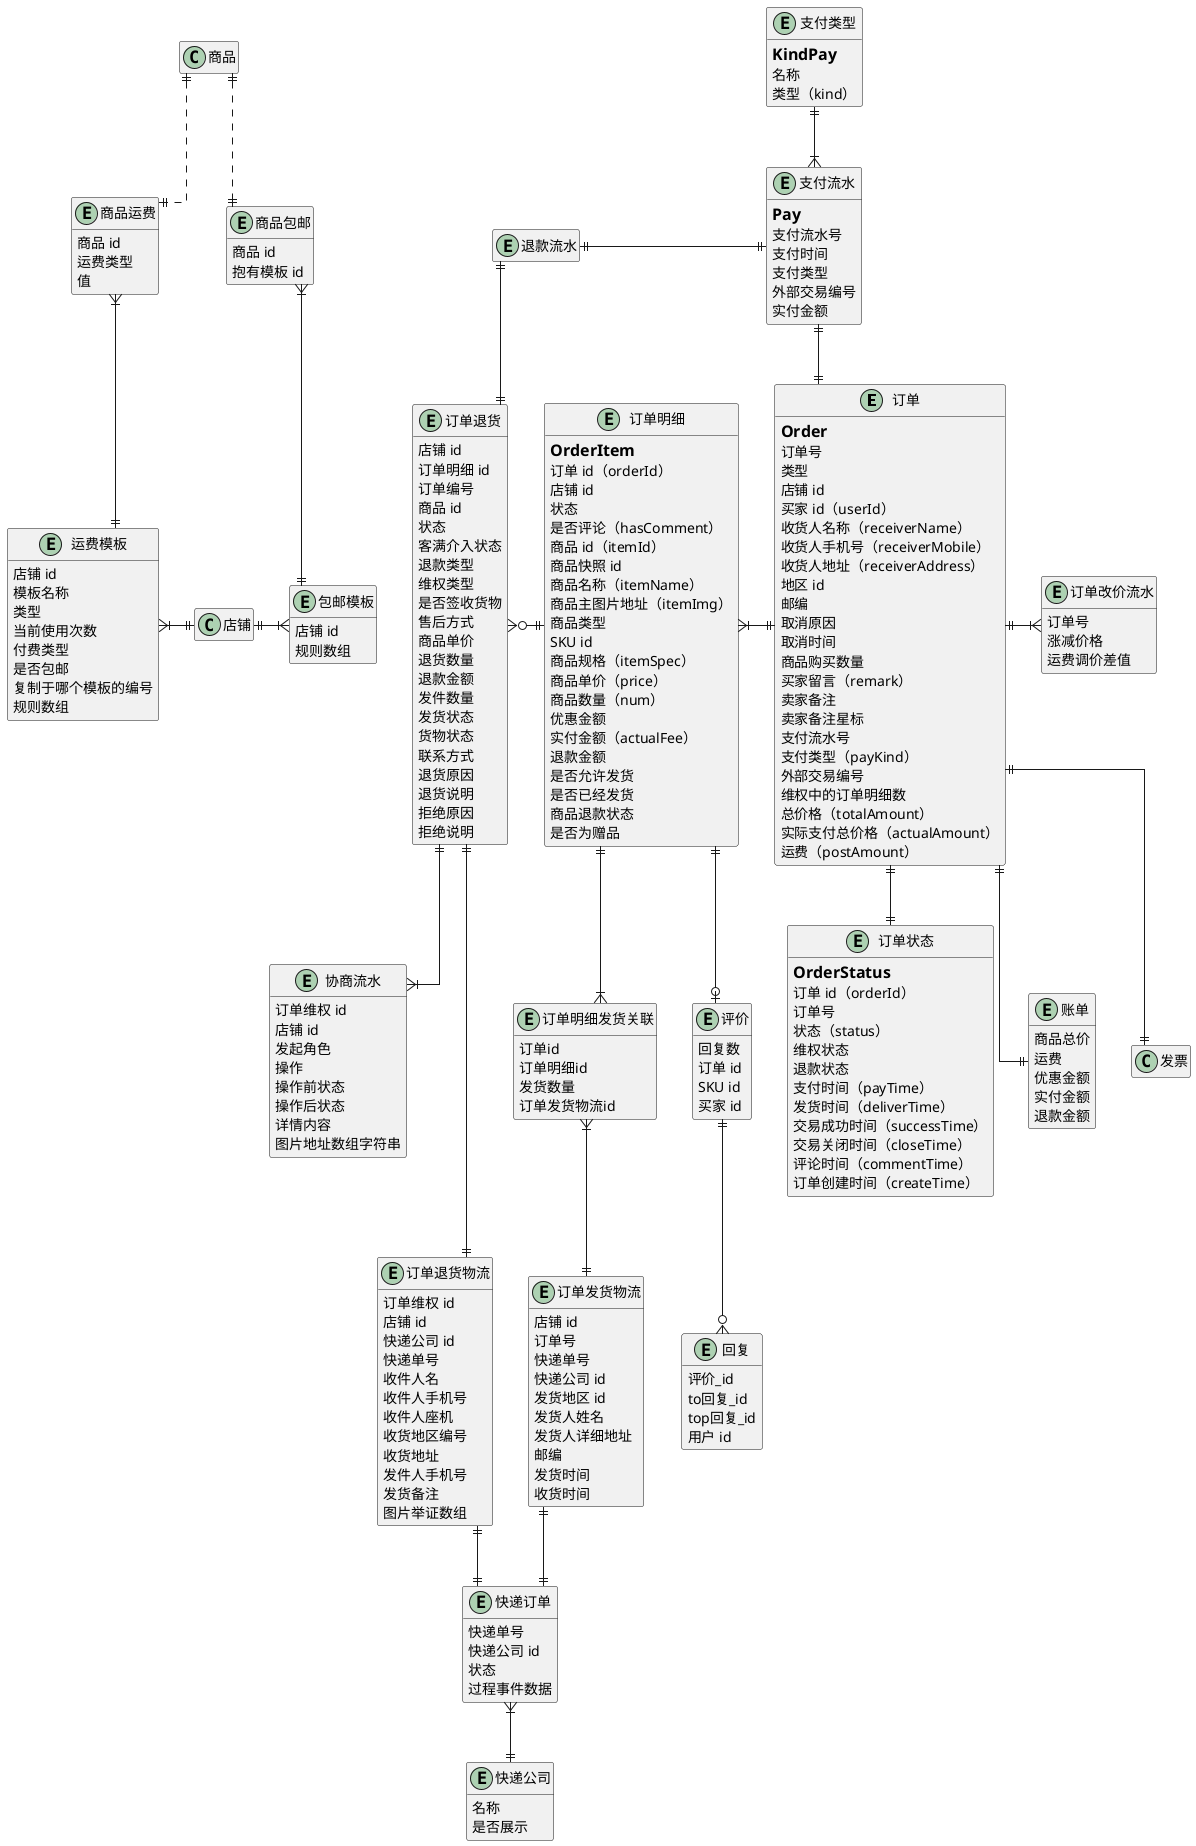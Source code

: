 @startuml 订单UML
hide empty members
skinparam linetype ortho

' ==================== 订单 ====================
entity 订单 {
==Order
    订单号
    ' 普通/拼团/代付/送礼/社区团购/海淘/秒杀
    类型
    店铺 id
    买家 id（userId）
    收货人名称（receiverName）
    收货人手机号（receiverMobile）
    收货人地址（receiverAddress）
    ' 用户地址从复制得到
    地区 id
    邮编
    ' 1-超时未支付
    ' 2-退款关闭
    ' 4-买家取消
    ' 15-已通过货到付款交易
    ' 无法联系上买家
    ' 买家误拍/重拍
    ' 缺货
    ' ......
    取消原因
    取消时间
    ' 明细数量之和
    商品购买数量
    买家留言（remark）
    卖家备注
    卖家备注星标
    ' 冗余支付流水
    支付流水号
    支付类型（payKind）
    外部交易编号
    维权中的订单明细数
    总价格（totalAmount）
    实际支付总价格（actualAmount）
    ' 默认可以为零，代表包邮
    运费（postAmount）
}
entity 订单状态 {
==OrderStatus
    订单 id（orderId）
    订单号
    ' 待付款/待发货/待收货/已完成/已关闭
    状态（status）
    ' 0 无维权
    ' 1 顾客发起维权
    ' 2 顾客拒绝商家的处理结果
    ' 3 顾客接受商家的处理结果
    ' 9 商家正在处理
    ' 101 维权处理中
    ' 110 维权结束
    维权状态
    ' 0 - NO_REFUND（无退款）
    ' 1 - PARTIAL_REFUNDING（部分退款中）
    ' 2 - PARTIAL_REFUNDED（已部分退款）
    ' 3 - PARTIAL_REFUND_FAILED（部分退款失败）
    ' 11 - FULL_REFUNDING（全额退款中）
    ' 12 - FULL_REFUNDED（已全额退款）
    ' 13 - FULL_REFUND_FAILED（全额退款失败）
    退款状态
    支付时间（payTime）
    发货时间（deliverTime）
    交易成功时间（successTime）
    交易关闭时间（closeTime）
    评论时间（commentTime）
    订单创建时间（createTime）
}
entity 账单 {
    ' 明细求和
    商品总价
    ' 明细运费价格求和
    运费
    ' 优惠券
    优惠金额
    ' 商品总价 + 运费 - 优惠金额 + 涨价或减价
    实付金额
    退款金额
}
entity 订单明细 {
==OrderItem
    订单 id（orderId）
    店铺 id
    ' 待付款/待发货/待收货/已完成/已关闭
    状态
    是否评论（hasComment）
    商品 id（itemId）
    商品快照 id
    ' 冗余商品字段
    商品名称（itemName）
    ' 冗余商品字段
    商品主图片地址（itemImg）
    ' 冗余商品字段
    商品类型
    SKU id
    ' json
    商品规格（itemSpec）
    商品单价（price）
    商品数量（num）
    优惠金额
    ' 商品总价 - 优惠金额
    实付金额（actualFee）
    退款金额
    是否允许发货
    是否已经发货
    ' 0 - 无退款
    ' 1 - 部分退款
    ' 11 - 全部退款
    商品退款状态
    是否为赠品
}
entity 订单改价流水 {
    订单号
    涨减价格
    运费调价差值
}
entity 支付流水 {
==Pay
    支付流水号
    支付时间
    '   1-WEIXIN (微信自有支付)
    '   2-WEIXIN_DAIXIAO (微信代销支付)
    '   3-ALIPAY (支付宝支付)
    '   4-BANKCARDPAY (银行卡支付)
    '   5-PEERPAY (代付)
    '   6-CODPAY (货到付款)
    '   7-BAIDUPAY (百度钱包支付)
    '   8-PRESENTTAKE (直接领取赠品)
    '   9-COUPONPAY（优惠券/码全额抵扣)
    '   10-BULKPURCHASE（来自分销商的采购)
    '   11-MERGEDPAY (合并付货款)
    '   12-PREPAIDCARD (储值卡支付)
    '   13-MARKPAY （标记支付）
    '   14-OFCASH (现金支付)
    支付类型
    ' 如果支付方式是微信支付，就是财付通的交易单号
    外部交易编号
    实付金额
}
entity 支付类型 {
==KindPay
    名称
    类型（kind）
}


订单 ||--|| 账单
订单 ||--|| 订单状态
订单 ||-l-|{ 订单明细
订单 ||--|| 发票
订单 ||-|{ 订单改价流水
订单 ||-u-|| 支付流水
支付流水 }|-u-|| 支付类型


' ==================== 物流 ====================
entity 订单发货物流 {
    店铺 id
    订单号
    快递单号
    快递公司 id
    发货地区 id
    发货人姓名
    发货人详细地址
    邮编
    发货时间
    收货时间
}
entity 订单明细发货关联 {
    订单id
    订单明细id
    发货数量
    订单发货物流id
}
entity 快递订单 {
    ' 定时任务同步快递信息
    快递单号
    快递公司 id
    ' 0：在途，即货物处于运输过程中；
    ' 1：揽件，货物已由快递公司揽收并且产生了第一条跟踪信息；
    ' 2：疑难，货物寄送过程出了问题；
    ' 3：签收，收件人已签收；
    ' 4：退签，即货物由于用户拒签、超区等原因退回，而且发件人已经签收；
    ' 5：派件，即快递正在进行同城派件；
    ' 6：退回，货物正处于退回发件人的途中；
    状态
    ' [{时间, 状态, 描述}]
    过程事件数据
}
entity 快递公司 {
    名称
    是否展示
}

订单明细 ||--|{ 订单明细发货关联
订单明细发货关联 }|--|| 订单发货物流
订单发货物流 ||--|| 快递订单
快递订单 }|--|| 快递公司


' ==================== 售后维权 ====================
entity 订单退货 {
    店铺 id
    订单明细 id
    订单编号
    商品 id
    ' 待卖家审核
    ' 待买家退货
    ' 待卖家收货
    ' 待买家收货
    ' 售后成功
    ' 卖家拒绝售后
    ' 卖家拒绝收货
    ' 售后关闭
    状态
    ' 1 - 客满未介入
    ' 2 - 客满介入中
    客满介入状态
    ' 售中退款/售后退款
    退款类型
    ' 仅退款/退货退款
    维权类型
    ' signed
    是否签收货物
    ' 未介入/介入中/介入结束
    ' 客服介入状态
    ' 仅退款/退货退款/换货
    售后方式
    商品单价
    退货数量
    退款金额
    发件数量
    ' 未发货/已发货
    发货状态
    ' /已收到货
    货物状态
    联系方式
    ' 仅退款-未收到货申请原因
    '      11(质量问题)
    '      12(拍错/多拍/不喜欢)
    '      3(商品描述不符)
    '      14(假货), 15(商家发错货)
    '      16(商品破损/少件)
    '      17(其他)
    ' 仅退款-已收到货申
    '      51(多买/买错/不想要)
    '      52(快递无记录)
    '      53(少货/空包裹)
    '      54(未按约定时间发货)
    '      55(快递一直未送达)
    '      56(其他)
    ' 退货退款-申请原因
    '      101(商品破损/少件)
    '      102(商家发错货)
    '      103(商品描述不符)
    '      104(拍错/多拍/不喜欢)
    '      105(质量问题)
    '      107(其他)
    退货原因
    退货说明
    拒绝原因
    拒绝说明
    ' 以逗号分隔
    ' 图片举证数组
}
entity 协商流水 {
    订单维权 id
    店铺 id
    ' 1 - 系统
    ' 2 - 买家
    ' 3 - 商家
    ' 4 - 客服
    发起角色
    ' 250 - 同意退款给买家，本次维权结束
    ' 206 - 已退货,等待商家确认收货
    ' 205 - 已同意退款申请,等待买家退货
    ' 201 - 发起了退款申请,等待商家处理
    操作
    操作前状态
    操作后状态
    ' [{标题:'',内容:''}]
    详情内容
    图片地址数组字符串
}
entity 订单退货物流 {
    订单维权 id
    店铺 id
    快递公司 id
    快递单号
    收件人名
    收件人手机号
    收件人座机
    收货地区编号
    收货地址
    发件人手机号
    发货备注
    ' 以逗号分隔
    图片举证数组
}
entity 退款流水 {
}

订单明细 ||-l-o{ 订单退货
订单退货 ||--|{ 协商流水
订单退货 ||-u-|| 退款流水
退款流水 ||-|| 支付流水
订单退货 ||--|| 订单退货物流
订单退货物流 ||--|| 快递订单



' ==================== 运费模版 ====================
entity 运费模板 {
    店铺 id
    模板名称
    ' 按件/按重量
    类型
    ' 当使用次数大于零，不能删除
    当前使用次数
    ' 1-买家付费
    ' 2-卖家付费
    付费类型
    ' 0-否
    ' 1-是
    ' 2-部分
    是否包邮
    复制于哪个模板的编号
    ' [{
    '   地区 id:[],
    '   首件数:'',
    '   首件运费:'',
    '   续件数:'',
    '   续件运费:''
    ' }]
    规则数组
}
entity 商品运费 {
    商品 id
    ' 统一运费/运费模板
    运费类型
    ' 运费/运费模版id
    值
}

运费模板 ||-u-|{ 商品运费
商品运费 ||.u.|| 商品
运费模板 }|-r-|| 店铺


' ==================== 包邮模板 ====================
entity 商品包邮 {
    商品 id
    抱有模板 id
}
entity 包邮模板 {
    店铺 id
    ' [{
    '   地区 id:[],
    '   截单时间:'',
    '   时效:''
    ' }]
    规则数组
}

包邮模板 ||-u-|{ 商品包邮
商品包邮 ||.u.|| 商品
包邮模板 }|-l-|| 店铺


' ==================== 评价 ====================
entity 评价 {
    回复数
    订单 id
    SKU id
    买家 id
}
entity 回复 {
    评价_id
    to回复_id
    top回复_id
    用户 id
}


订单明细 ||--o| 评价
评价 ||--o{ 回复

@enduml